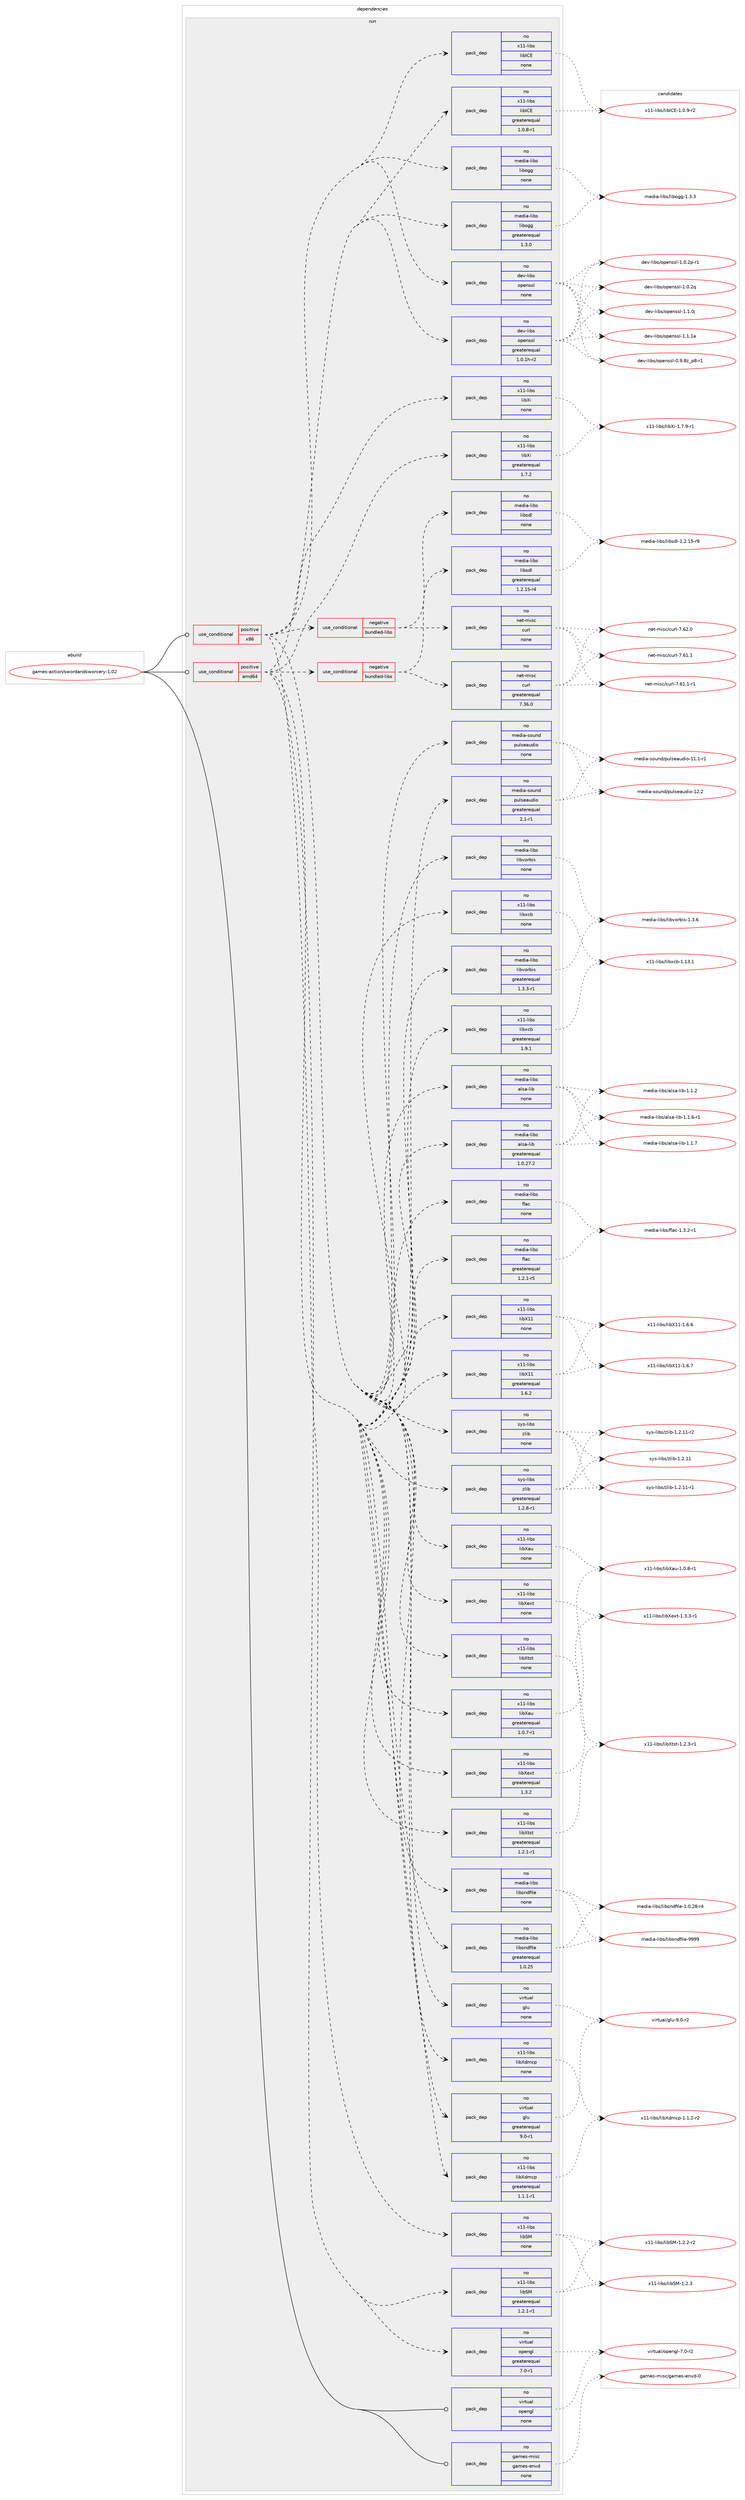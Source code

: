 digraph prolog {

# *************
# Graph options
# *************

newrank=true;
concentrate=true;
compound=true;
graph [rankdir=LR,fontname=Helvetica,fontsize=10,ranksep=1.5];#, ranksep=2.5, nodesep=0.2];
edge  [arrowhead=vee];
node  [fontname=Helvetica,fontsize=10];

# **********
# The ebuild
# **********

subgraph cluster_leftcol {
color=gray;
rank=same;
label=<<i>ebuild</i>>;
id [label="games-action/swordandsworcery-1.02", color=red, width=4, href="../games-action/swordandsworcery-1.02.svg"];
}

# ****************
# The dependencies
# ****************

subgraph cluster_midcol {
color=gray;
label=<<i>dependencies</i>>;
subgraph cluster_compile {
fillcolor="#eeeeee";
style=filled;
label=<<i>compile</i>>;
}
subgraph cluster_compileandrun {
fillcolor="#eeeeee";
style=filled;
label=<<i>compile and run</i>>;
}
subgraph cluster_run {
fillcolor="#eeeeee";
style=filled;
label=<<i>run</i>>;
subgraph cond370 {
dependency2863 [label=<<TABLE BORDER="0" CELLBORDER="1" CELLSPACING="0" CELLPADDING="4"><TR><TD ROWSPAN="3" CELLPADDING="10">use_conditional</TD></TR><TR><TD>positive</TD></TR><TR><TD>amd64</TD></TR></TABLE>>, shape=none, color=red];
subgraph pack2397 {
dependency2864 [label=<<TABLE BORDER="0" CELLBORDER="1" CELLSPACING="0" CELLPADDING="4" WIDTH="220"><TR><TD ROWSPAN="6" CELLPADDING="30">pack_dep</TD></TR><TR><TD WIDTH="110">no</TD></TR><TR><TD>dev-libs</TD></TR><TR><TD>openssl</TD></TR><TR><TD>greaterequal</TD></TR><TR><TD>1.0.1h-r2</TD></TR></TABLE>>, shape=none, color=blue];
}
dependency2863:e -> dependency2864:w [weight=20,style="dashed",arrowhead="vee"];
subgraph pack2398 {
dependency2865 [label=<<TABLE BORDER="0" CELLBORDER="1" CELLSPACING="0" CELLPADDING="4" WIDTH="220"><TR><TD ROWSPAN="6" CELLPADDING="30">pack_dep</TD></TR><TR><TD WIDTH="110">no</TD></TR><TR><TD>sys-libs</TD></TR><TR><TD>zlib</TD></TR><TR><TD>greaterequal</TD></TR><TR><TD>1.2.8-r1</TD></TR></TABLE>>, shape=none, color=blue];
}
dependency2863:e -> dependency2865:w [weight=20,style="dashed",arrowhead="vee"];
subgraph pack2399 {
dependency2866 [label=<<TABLE BORDER="0" CELLBORDER="1" CELLSPACING="0" CELLPADDING="4" WIDTH="220"><TR><TD ROWSPAN="6" CELLPADDING="30">pack_dep</TD></TR><TR><TD WIDTH="110">no</TD></TR><TR><TD>virtual</TD></TR><TR><TD>glu</TD></TR><TR><TD>greaterequal</TD></TR><TR><TD>9.0-r1</TD></TR></TABLE>>, shape=none, color=blue];
}
dependency2863:e -> dependency2866:w [weight=20,style="dashed",arrowhead="vee"];
subgraph pack2400 {
dependency2867 [label=<<TABLE BORDER="0" CELLBORDER="1" CELLSPACING="0" CELLPADDING="4" WIDTH="220"><TR><TD ROWSPAN="6" CELLPADDING="30">pack_dep</TD></TR><TR><TD WIDTH="110">no</TD></TR><TR><TD>virtual</TD></TR><TR><TD>opengl</TD></TR><TR><TD>greaterequal</TD></TR><TR><TD>7.0-r1</TD></TR></TABLE>>, shape=none, color=blue];
}
dependency2863:e -> dependency2867:w [weight=20,style="dashed",arrowhead="vee"];
subgraph pack2401 {
dependency2868 [label=<<TABLE BORDER="0" CELLBORDER="1" CELLSPACING="0" CELLPADDING="4" WIDTH="220"><TR><TD ROWSPAN="6" CELLPADDING="30">pack_dep</TD></TR><TR><TD WIDTH="110">no</TD></TR><TR><TD>media-libs</TD></TR><TR><TD>alsa-lib</TD></TR><TR><TD>greaterequal</TD></TR><TR><TD>1.0.27.2</TD></TR></TABLE>>, shape=none, color=blue];
}
dependency2863:e -> dependency2868:w [weight=20,style="dashed",arrowhead="vee"];
subgraph pack2402 {
dependency2869 [label=<<TABLE BORDER="0" CELLBORDER="1" CELLSPACING="0" CELLPADDING="4" WIDTH="220"><TR><TD ROWSPAN="6" CELLPADDING="30">pack_dep</TD></TR><TR><TD WIDTH="110">no</TD></TR><TR><TD>media-libs</TD></TR><TR><TD>flac</TD></TR><TR><TD>greaterequal</TD></TR><TR><TD>1.2.1-r5</TD></TR></TABLE>>, shape=none, color=blue];
}
dependency2863:e -> dependency2869:w [weight=20,style="dashed",arrowhead="vee"];
subgraph pack2403 {
dependency2870 [label=<<TABLE BORDER="0" CELLBORDER="1" CELLSPACING="0" CELLPADDING="4" WIDTH="220"><TR><TD ROWSPAN="6" CELLPADDING="30">pack_dep</TD></TR><TR><TD WIDTH="110">no</TD></TR><TR><TD>media-libs</TD></TR><TR><TD>libogg</TD></TR><TR><TD>greaterequal</TD></TR><TR><TD>1.3.0</TD></TR></TABLE>>, shape=none, color=blue];
}
dependency2863:e -> dependency2870:w [weight=20,style="dashed",arrowhead="vee"];
subgraph pack2404 {
dependency2871 [label=<<TABLE BORDER="0" CELLBORDER="1" CELLSPACING="0" CELLPADDING="4" WIDTH="220"><TR><TD ROWSPAN="6" CELLPADDING="30">pack_dep</TD></TR><TR><TD WIDTH="110">no</TD></TR><TR><TD>media-libs</TD></TR><TR><TD>libsndfile</TD></TR><TR><TD>greaterequal</TD></TR><TR><TD>1.0.25</TD></TR></TABLE>>, shape=none, color=blue];
}
dependency2863:e -> dependency2871:w [weight=20,style="dashed",arrowhead="vee"];
subgraph pack2405 {
dependency2872 [label=<<TABLE BORDER="0" CELLBORDER="1" CELLSPACING="0" CELLPADDING="4" WIDTH="220"><TR><TD ROWSPAN="6" CELLPADDING="30">pack_dep</TD></TR><TR><TD WIDTH="110">no</TD></TR><TR><TD>media-libs</TD></TR><TR><TD>libvorbis</TD></TR><TR><TD>greaterequal</TD></TR><TR><TD>1.3.3-r1</TD></TR></TABLE>>, shape=none, color=blue];
}
dependency2863:e -> dependency2872:w [weight=20,style="dashed",arrowhead="vee"];
subgraph pack2406 {
dependency2873 [label=<<TABLE BORDER="0" CELLBORDER="1" CELLSPACING="0" CELLPADDING="4" WIDTH="220"><TR><TD ROWSPAN="6" CELLPADDING="30">pack_dep</TD></TR><TR><TD WIDTH="110">no</TD></TR><TR><TD>media-sound</TD></TR><TR><TD>pulseaudio</TD></TR><TR><TD>greaterequal</TD></TR><TR><TD>2.1-r1</TD></TR></TABLE>>, shape=none, color=blue];
}
dependency2863:e -> dependency2873:w [weight=20,style="dashed",arrowhead="vee"];
subgraph pack2407 {
dependency2874 [label=<<TABLE BORDER="0" CELLBORDER="1" CELLSPACING="0" CELLPADDING="4" WIDTH="220"><TR><TD ROWSPAN="6" CELLPADDING="30">pack_dep</TD></TR><TR><TD WIDTH="110">no</TD></TR><TR><TD>x11-libs</TD></TR><TR><TD>libICE</TD></TR><TR><TD>greaterequal</TD></TR><TR><TD>1.0.8-r1</TD></TR></TABLE>>, shape=none, color=blue];
}
dependency2863:e -> dependency2874:w [weight=20,style="dashed",arrowhead="vee"];
subgraph pack2408 {
dependency2875 [label=<<TABLE BORDER="0" CELLBORDER="1" CELLSPACING="0" CELLPADDING="4" WIDTH="220"><TR><TD ROWSPAN="6" CELLPADDING="30">pack_dep</TD></TR><TR><TD WIDTH="110">no</TD></TR><TR><TD>x11-libs</TD></TR><TR><TD>libSM</TD></TR><TR><TD>greaterequal</TD></TR><TR><TD>1.2.1-r1</TD></TR></TABLE>>, shape=none, color=blue];
}
dependency2863:e -> dependency2875:w [weight=20,style="dashed",arrowhead="vee"];
subgraph pack2409 {
dependency2876 [label=<<TABLE BORDER="0" CELLBORDER="1" CELLSPACING="0" CELLPADDING="4" WIDTH="220"><TR><TD ROWSPAN="6" CELLPADDING="30">pack_dep</TD></TR><TR><TD WIDTH="110">no</TD></TR><TR><TD>x11-libs</TD></TR><TR><TD>libX11</TD></TR><TR><TD>greaterequal</TD></TR><TR><TD>1.6.2</TD></TR></TABLE>>, shape=none, color=blue];
}
dependency2863:e -> dependency2876:w [weight=20,style="dashed",arrowhead="vee"];
subgraph pack2410 {
dependency2877 [label=<<TABLE BORDER="0" CELLBORDER="1" CELLSPACING="0" CELLPADDING="4" WIDTH="220"><TR><TD ROWSPAN="6" CELLPADDING="30">pack_dep</TD></TR><TR><TD WIDTH="110">no</TD></TR><TR><TD>x11-libs</TD></TR><TR><TD>libXau</TD></TR><TR><TD>greaterequal</TD></TR><TR><TD>1.0.7-r1</TD></TR></TABLE>>, shape=none, color=blue];
}
dependency2863:e -> dependency2877:w [weight=20,style="dashed",arrowhead="vee"];
subgraph pack2411 {
dependency2878 [label=<<TABLE BORDER="0" CELLBORDER="1" CELLSPACING="0" CELLPADDING="4" WIDTH="220"><TR><TD ROWSPAN="6" CELLPADDING="30">pack_dep</TD></TR><TR><TD WIDTH="110">no</TD></TR><TR><TD>x11-libs</TD></TR><TR><TD>libxcb</TD></TR><TR><TD>greaterequal</TD></TR><TR><TD>1.9.1</TD></TR></TABLE>>, shape=none, color=blue];
}
dependency2863:e -> dependency2878:w [weight=20,style="dashed",arrowhead="vee"];
subgraph pack2412 {
dependency2879 [label=<<TABLE BORDER="0" CELLBORDER="1" CELLSPACING="0" CELLPADDING="4" WIDTH="220"><TR><TD ROWSPAN="6" CELLPADDING="30">pack_dep</TD></TR><TR><TD WIDTH="110">no</TD></TR><TR><TD>x11-libs</TD></TR><TR><TD>libXdmcp</TD></TR><TR><TD>greaterequal</TD></TR><TR><TD>1.1.1-r1</TD></TR></TABLE>>, shape=none, color=blue];
}
dependency2863:e -> dependency2879:w [weight=20,style="dashed",arrowhead="vee"];
subgraph pack2413 {
dependency2880 [label=<<TABLE BORDER="0" CELLBORDER="1" CELLSPACING="0" CELLPADDING="4" WIDTH="220"><TR><TD ROWSPAN="6" CELLPADDING="30">pack_dep</TD></TR><TR><TD WIDTH="110">no</TD></TR><TR><TD>x11-libs</TD></TR><TR><TD>libXext</TD></TR><TR><TD>greaterequal</TD></TR><TR><TD>1.3.2</TD></TR></TABLE>>, shape=none, color=blue];
}
dependency2863:e -> dependency2880:w [weight=20,style="dashed",arrowhead="vee"];
subgraph pack2414 {
dependency2881 [label=<<TABLE BORDER="0" CELLBORDER="1" CELLSPACING="0" CELLPADDING="4" WIDTH="220"><TR><TD ROWSPAN="6" CELLPADDING="30">pack_dep</TD></TR><TR><TD WIDTH="110">no</TD></TR><TR><TD>x11-libs</TD></TR><TR><TD>libXi</TD></TR><TR><TD>greaterequal</TD></TR><TR><TD>1.7.2</TD></TR></TABLE>>, shape=none, color=blue];
}
dependency2863:e -> dependency2881:w [weight=20,style="dashed",arrowhead="vee"];
subgraph pack2415 {
dependency2882 [label=<<TABLE BORDER="0" CELLBORDER="1" CELLSPACING="0" CELLPADDING="4" WIDTH="220"><TR><TD ROWSPAN="6" CELLPADDING="30">pack_dep</TD></TR><TR><TD WIDTH="110">no</TD></TR><TR><TD>x11-libs</TD></TR><TR><TD>libXtst</TD></TR><TR><TD>greaterequal</TD></TR><TR><TD>1.2.1-r1</TD></TR></TABLE>>, shape=none, color=blue];
}
dependency2863:e -> dependency2882:w [weight=20,style="dashed",arrowhead="vee"];
subgraph cond371 {
dependency2883 [label=<<TABLE BORDER="0" CELLBORDER="1" CELLSPACING="0" CELLPADDING="4"><TR><TD ROWSPAN="3" CELLPADDING="10">use_conditional</TD></TR><TR><TD>negative</TD></TR><TR><TD>bundled-libs</TD></TR></TABLE>>, shape=none, color=red];
subgraph pack2416 {
dependency2884 [label=<<TABLE BORDER="0" CELLBORDER="1" CELLSPACING="0" CELLPADDING="4" WIDTH="220"><TR><TD ROWSPAN="6" CELLPADDING="30">pack_dep</TD></TR><TR><TD WIDTH="110">no</TD></TR><TR><TD>net-misc</TD></TR><TR><TD>curl</TD></TR><TR><TD>greaterequal</TD></TR><TR><TD>7.36.0</TD></TR></TABLE>>, shape=none, color=blue];
}
dependency2883:e -> dependency2884:w [weight=20,style="dashed",arrowhead="vee"];
subgraph pack2417 {
dependency2885 [label=<<TABLE BORDER="0" CELLBORDER="1" CELLSPACING="0" CELLPADDING="4" WIDTH="220"><TR><TD ROWSPAN="6" CELLPADDING="30">pack_dep</TD></TR><TR><TD WIDTH="110">no</TD></TR><TR><TD>media-libs</TD></TR><TR><TD>libsdl</TD></TR><TR><TD>greaterequal</TD></TR><TR><TD>1.2.15-r4</TD></TR></TABLE>>, shape=none, color=blue];
}
dependency2883:e -> dependency2885:w [weight=20,style="dashed",arrowhead="vee"];
}
dependency2863:e -> dependency2883:w [weight=20,style="dashed",arrowhead="vee"];
}
id:e -> dependency2863:w [weight=20,style="solid",arrowhead="odot"];
subgraph cond372 {
dependency2886 [label=<<TABLE BORDER="0" CELLBORDER="1" CELLSPACING="0" CELLPADDING="4"><TR><TD ROWSPAN="3" CELLPADDING="10">use_conditional</TD></TR><TR><TD>positive</TD></TR><TR><TD>x86</TD></TR></TABLE>>, shape=none, color=red];
subgraph pack2418 {
dependency2887 [label=<<TABLE BORDER="0" CELLBORDER="1" CELLSPACING="0" CELLPADDING="4" WIDTH="220"><TR><TD ROWSPAN="6" CELLPADDING="30">pack_dep</TD></TR><TR><TD WIDTH="110">no</TD></TR><TR><TD>dev-libs</TD></TR><TR><TD>openssl</TD></TR><TR><TD>none</TD></TR><TR><TD></TD></TR></TABLE>>, shape=none, color=blue];
}
dependency2886:e -> dependency2887:w [weight=20,style="dashed",arrowhead="vee"];
subgraph pack2419 {
dependency2888 [label=<<TABLE BORDER="0" CELLBORDER="1" CELLSPACING="0" CELLPADDING="4" WIDTH="220"><TR><TD ROWSPAN="6" CELLPADDING="30">pack_dep</TD></TR><TR><TD WIDTH="110">no</TD></TR><TR><TD>media-libs</TD></TR><TR><TD>alsa-lib</TD></TR><TR><TD>none</TD></TR><TR><TD></TD></TR></TABLE>>, shape=none, color=blue];
}
dependency2886:e -> dependency2888:w [weight=20,style="dashed",arrowhead="vee"];
subgraph pack2420 {
dependency2889 [label=<<TABLE BORDER="0" CELLBORDER="1" CELLSPACING="0" CELLPADDING="4" WIDTH="220"><TR><TD ROWSPAN="6" CELLPADDING="30">pack_dep</TD></TR><TR><TD WIDTH="110">no</TD></TR><TR><TD>media-libs</TD></TR><TR><TD>flac</TD></TR><TR><TD>none</TD></TR><TR><TD></TD></TR></TABLE>>, shape=none, color=blue];
}
dependency2886:e -> dependency2889:w [weight=20,style="dashed",arrowhead="vee"];
subgraph pack2421 {
dependency2890 [label=<<TABLE BORDER="0" CELLBORDER="1" CELLSPACING="0" CELLPADDING="4" WIDTH="220"><TR><TD ROWSPAN="6" CELLPADDING="30">pack_dep</TD></TR><TR><TD WIDTH="110">no</TD></TR><TR><TD>media-libs</TD></TR><TR><TD>libogg</TD></TR><TR><TD>none</TD></TR><TR><TD></TD></TR></TABLE>>, shape=none, color=blue];
}
dependency2886:e -> dependency2890:w [weight=20,style="dashed",arrowhead="vee"];
subgraph pack2422 {
dependency2891 [label=<<TABLE BORDER="0" CELLBORDER="1" CELLSPACING="0" CELLPADDING="4" WIDTH="220"><TR><TD ROWSPAN="6" CELLPADDING="30">pack_dep</TD></TR><TR><TD WIDTH="110">no</TD></TR><TR><TD>media-libs</TD></TR><TR><TD>libsndfile</TD></TR><TR><TD>none</TD></TR><TR><TD></TD></TR></TABLE>>, shape=none, color=blue];
}
dependency2886:e -> dependency2891:w [weight=20,style="dashed",arrowhead="vee"];
subgraph pack2423 {
dependency2892 [label=<<TABLE BORDER="0" CELLBORDER="1" CELLSPACING="0" CELLPADDING="4" WIDTH="220"><TR><TD ROWSPAN="6" CELLPADDING="30">pack_dep</TD></TR><TR><TD WIDTH="110">no</TD></TR><TR><TD>media-libs</TD></TR><TR><TD>libvorbis</TD></TR><TR><TD>none</TD></TR><TR><TD></TD></TR></TABLE>>, shape=none, color=blue];
}
dependency2886:e -> dependency2892:w [weight=20,style="dashed",arrowhead="vee"];
subgraph pack2424 {
dependency2893 [label=<<TABLE BORDER="0" CELLBORDER="1" CELLSPACING="0" CELLPADDING="4" WIDTH="220"><TR><TD ROWSPAN="6" CELLPADDING="30">pack_dep</TD></TR><TR><TD WIDTH="110">no</TD></TR><TR><TD>media-sound</TD></TR><TR><TD>pulseaudio</TD></TR><TR><TD>none</TD></TR><TR><TD></TD></TR></TABLE>>, shape=none, color=blue];
}
dependency2886:e -> dependency2893:w [weight=20,style="dashed",arrowhead="vee"];
subgraph pack2425 {
dependency2894 [label=<<TABLE BORDER="0" CELLBORDER="1" CELLSPACING="0" CELLPADDING="4" WIDTH="220"><TR><TD ROWSPAN="6" CELLPADDING="30">pack_dep</TD></TR><TR><TD WIDTH="110">no</TD></TR><TR><TD>sys-libs</TD></TR><TR><TD>zlib</TD></TR><TR><TD>none</TD></TR><TR><TD></TD></TR></TABLE>>, shape=none, color=blue];
}
dependency2886:e -> dependency2894:w [weight=20,style="dashed",arrowhead="vee"];
subgraph pack2426 {
dependency2895 [label=<<TABLE BORDER="0" CELLBORDER="1" CELLSPACING="0" CELLPADDING="4" WIDTH="220"><TR><TD ROWSPAN="6" CELLPADDING="30">pack_dep</TD></TR><TR><TD WIDTH="110">no</TD></TR><TR><TD>virtual</TD></TR><TR><TD>glu</TD></TR><TR><TD>none</TD></TR><TR><TD></TD></TR></TABLE>>, shape=none, color=blue];
}
dependency2886:e -> dependency2895:w [weight=20,style="dashed",arrowhead="vee"];
subgraph pack2427 {
dependency2896 [label=<<TABLE BORDER="0" CELLBORDER="1" CELLSPACING="0" CELLPADDING="4" WIDTH="220"><TR><TD ROWSPAN="6" CELLPADDING="30">pack_dep</TD></TR><TR><TD WIDTH="110">no</TD></TR><TR><TD>x11-libs</TD></TR><TR><TD>libICE</TD></TR><TR><TD>none</TD></TR><TR><TD></TD></TR></TABLE>>, shape=none, color=blue];
}
dependency2886:e -> dependency2896:w [weight=20,style="dashed",arrowhead="vee"];
subgraph pack2428 {
dependency2897 [label=<<TABLE BORDER="0" CELLBORDER="1" CELLSPACING="0" CELLPADDING="4" WIDTH="220"><TR><TD ROWSPAN="6" CELLPADDING="30">pack_dep</TD></TR><TR><TD WIDTH="110">no</TD></TR><TR><TD>x11-libs</TD></TR><TR><TD>libSM</TD></TR><TR><TD>none</TD></TR><TR><TD></TD></TR></TABLE>>, shape=none, color=blue];
}
dependency2886:e -> dependency2897:w [weight=20,style="dashed",arrowhead="vee"];
subgraph pack2429 {
dependency2898 [label=<<TABLE BORDER="0" CELLBORDER="1" CELLSPACING="0" CELLPADDING="4" WIDTH="220"><TR><TD ROWSPAN="6" CELLPADDING="30">pack_dep</TD></TR><TR><TD WIDTH="110">no</TD></TR><TR><TD>x11-libs</TD></TR><TR><TD>libX11</TD></TR><TR><TD>none</TD></TR><TR><TD></TD></TR></TABLE>>, shape=none, color=blue];
}
dependency2886:e -> dependency2898:w [weight=20,style="dashed",arrowhead="vee"];
subgraph pack2430 {
dependency2899 [label=<<TABLE BORDER="0" CELLBORDER="1" CELLSPACING="0" CELLPADDING="4" WIDTH="220"><TR><TD ROWSPAN="6" CELLPADDING="30">pack_dep</TD></TR><TR><TD WIDTH="110">no</TD></TR><TR><TD>x11-libs</TD></TR><TR><TD>libXau</TD></TR><TR><TD>none</TD></TR><TR><TD></TD></TR></TABLE>>, shape=none, color=blue];
}
dependency2886:e -> dependency2899:w [weight=20,style="dashed",arrowhead="vee"];
subgraph pack2431 {
dependency2900 [label=<<TABLE BORDER="0" CELLBORDER="1" CELLSPACING="0" CELLPADDING="4" WIDTH="220"><TR><TD ROWSPAN="6" CELLPADDING="30">pack_dep</TD></TR><TR><TD WIDTH="110">no</TD></TR><TR><TD>x11-libs</TD></TR><TR><TD>libxcb</TD></TR><TR><TD>none</TD></TR><TR><TD></TD></TR></TABLE>>, shape=none, color=blue];
}
dependency2886:e -> dependency2900:w [weight=20,style="dashed",arrowhead="vee"];
subgraph pack2432 {
dependency2901 [label=<<TABLE BORDER="0" CELLBORDER="1" CELLSPACING="0" CELLPADDING="4" WIDTH="220"><TR><TD ROWSPAN="6" CELLPADDING="30">pack_dep</TD></TR><TR><TD WIDTH="110">no</TD></TR><TR><TD>x11-libs</TD></TR><TR><TD>libXdmcp</TD></TR><TR><TD>none</TD></TR><TR><TD></TD></TR></TABLE>>, shape=none, color=blue];
}
dependency2886:e -> dependency2901:w [weight=20,style="dashed",arrowhead="vee"];
subgraph pack2433 {
dependency2902 [label=<<TABLE BORDER="0" CELLBORDER="1" CELLSPACING="0" CELLPADDING="4" WIDTH="220"><TR><TD ROWSPAN="6" CELLPADDING="30">pack_dep</TD></TR><TR><TD WIDTH="110">no</TD></TR><TR><TD>x11-libs</TD></TR><TR><TD>libXext</TD></TR><TR><TD>none</TD></TR><TR><TD></TD></TR></TABLE>>, shape=none, color=blue];
}
dependency2886:e -> dependency2902:w [weight=20,style="dashed",arrowhead="vee"];
subgraph pack2434 {
dependency2903 [label=<<TABLE BORDER="0" CELLBORDER="1" CELLSPACING="0" CELLPADDING="4" WIDTH="220"><TR><TD ROWSPAN="6" CELLPADDING="30">pack_dep</TD></TR><TR><TD WIDTH="110">no</TD></TR><TR><TD>x11-libs</TD></TR><TR><TD>libXi</TD></TR><TR><TD>none</TD></TR><TR><TD></TD></TR></TABLE>>, shape=none, color=blue];
}
dependency2886:e -> dependency2903:w [weight=20,style="dashed",arrowhead="vee"];
subgraph pack2435 {
dependency2904 [label=<<TABLE BORDER="0" CELLBORDER="1" CELLSPACING="0" CELLPADDING="4" WIDTH="220"><TR><TD ROWSPAN="6" CELLPADDING="30">pack_dep</TD></TR><TR><TD WIDTH="110">no</TD></TR><TR><TD>x11-libs</TD></TR><TR><TD>libXtst</TD></TR><TR><TD>none</TD></TR><TR><TD></TD></TR></TABLE>>, shape=none, color=blue];
}
dependency2886:e -> dependency2904:w [weight=20,style="dashed",arrowhead="vee"];
subgraph cond373 {
dependency2905 [label=<<TABLE BORDER="0" CELLBORDER="1" CELLSPACING="0" CELLPADDING="4"><TR><TD ROWSPAN="3" CELLPADDING="10">use_conditional</TD></TR><TR><TD>negative</TD></TR><TR><TD>bundled-libs</TD></TR></TABLE>>, shape=none, color=red];
subgraph pack2436 {
dependency2906 [label=<<TABLE BORDER="0" CELLBORDER="1" CELLSPACING="0" CELLPADDING="4" WIDTH="220"><TR><TD ROWSPAN="6" CELLPADDING="30">pack_dep</TD></TR><TR><TD WIDTH="110">no</TD></TR><TR><TD>net-misc</TD></TR><TR><TD>curl</TD></TR><TR><TD>none</TD></TR><TR><TD></TD></TR></TABLE>>, shape=none, color=blue];
}
dependency2905:e -> dependency2906:w [weight=20,style="dashed",arrowhead="vee"];
subgraph pack2437 {
dependency2907 [label=<<TABLE BORDER="0" CELLBORDER="1" CELLSPACING="0" CELLPADDING="4" WIDTH="220"><TR><TD ROWSPAN="6" CELLPADDING="30">pack_dep</TD></TR><TR><TD WIDTH="110">no</TD></TR><TR><TD>media-libs</TD></TR><TR><TD>libsdl</TD></TR><TR><TD>none</TD></TR><TR><TD></TD></TR></TABLE>>, shape=none, color=blue];
}
dependency2905:e -> dependency2907:w [weight=20,style="dashed",arrowhead="vee"];
}
dependency2886:e -> dependency2905:w [weight=20,style="dashed",arrowhead="vee"];
}
id:e -> dependency2886:w [weight=20,style="solid",arrowhead="odot"];
subgraph pack2438 {
dependency2908 [label=<<TABLE BORDER="0" CELLBORDER="1" CELLSPACING="0" CELLPADDING="4" WIDTH="220"><TR><TD ROWSPAN="6" CELLPADDING="30">pack_dep</TD></TR><TR><TD WIDTH="110">no</TD></TR><TR><TD>games-misc</TD></TR><TR><TD>games-envd</TD></TR><TR><TD>none</TD></TR><TR><TD></TD></TR></TABLE>>, shape=none, color=blue];
}
id:e -> dependency2908:w [weight=20,style="solid",arrowhead="odot"];
subgraph pack2439 {
dependency2909 [label=<<TABLE BORDER="0" CELLBORDER="1" CELLSPACING="0" CELLPADDING="4" WIDTH="220"><TR><TD ROWSPAN="6" CELLPADDING="30">pack_dep</TD></TR><TR><TD WIDTH="110">no</TD></TR><TR><TD>virtual</TD></TR><TR><TD>opengl</TD></TR><TR><TD>none</TD></TR><TR><TD></TD></TR></TABLE>>, shape=none, color=blue];
}
id:e -> dependency2909:w [weight=20,style="solid",arrowhead="odot"];
}
}

# **************
# The candidates
# **************

subgraph cluster_choices {
rank=same;
color=gray;
label=<<i>candidates</i>>;

subgraph choice2397 {
color=black;
nodesep=1;
choice10010111845108105981154711111210111011511510845484657465612295112564511449 [label="dev-libs/openssl-0.9.8z_p8-r1", color=red, width=4,href="../dev-libs/openssl-0.9.8z_p8-r1.svg"];
choice1001011184510810598115471111121011101151151084549464846501124511449 [label="dev-libs/openssl-1.0.2p-r1", color=red, width=4,href="../dev-libs/openssl-1.0.2p-r1.svg"];
choice100101118451081059811547111112101110115115108454946484650113 [label="dev-libs/openssl-1.0.2q", color=red, width=4,href="../dev-libs/openssl-1.0.2q.svg"];
choice100101118451081059811547111112101110115115108454946494648106 [label="dev-libs/openssl-1.1.0j", color=red, width=4,href="../dev-libs/openssl-1.1.0j.svg"];
choice10010111845108105981154711111210111011511510845494649464997 [label="dev-libs/openssl-1.1.1a", color=red, width=4,href="../dev-libs/openssl-1.1.1a.svg"];
dependency2864:e -> choice10010111845108105981154711111210111011511510845484657465612295112564511449:w [style=dotted,weight="100"];
dependency2864:e -> choice1001011184510810598115471111121011101151151084549464846501124511449:w [style=dotted,weight="100"];
dependency2864:e -> choice100101118451081059811547111112101110115115108454946484650113:w [style=dotted,weight="100"];
dependency2864:e -> choice100101118451081059811547111112101110115115108454946494648106:w [style=dotted,weight="100"];
dependency2864:e -> choice10010111845108105981154711111210111011511510845494649464997:w [style=dotted,weight="100"];
}
subgraph choice2398 {
color=black;
nodesep=1;
choice1151211154510810598115471221081059845494650464949 [label="sys-libs/zlib-1.2.11", color=red, width=4,href="../sys-libs/zlib-1.2.11.svg"];
choice11512111545108105981154712210810598454946504649494511449 [label="sys-libs/zlib-1.2.11-r1", color=red, width=4,href="../sys-libs/zlib-1.2.11-r1.svg"];
choice11512111545108105981154712210810598454946504649494511450 [label="sys-libs/zlib-1.2.11-r2", color=red, width=4,href="../sys-libs/zlib-1.2.11-r2.svg"];
dependency2865:e -> choice1151211154510810598115471221081059845494650464949:w [style=dotted,weight="100"];
dependency2865:e -> choice11512111545108105981154712210810598454946504649494511449:w [style=dotted,weight="100"];
dependency2865:e -> choice11512111545108105981154712210810598454946504649494511450:w [style=dotted,weight="100"];
}
subgraph choice2399 {
color=black;
nodesep=1;
choice1181051141161179710847103108117455746484511450 [label="virtual/glu-9.0-r2", color=red, width=4,href="../virtual/glu-9.0-r2.svg"];
dependency2866:e -> choice1181051141161179710847103108117455746484511450:w [style=dotted,weight="100"];
}
subgraph choice2400 {
color=black;
nodesep=1;
choice1181051141161179710847111112101110103108455546484511450 [label="virtual/opengl-7.0-r2", color=red, width=4,href="../virtual/opengl-7.0-r2.svg"];
dependency2867:e -> choice1181051141161179710847111112101110103108455546484511450:w [style=dotted,weight="100"];
}
subgraph choice2401 {
color=black;
nodesep=1;
choice1091011001059745108105981154797108115974510810598454946494650 [label="media-libs/alsa-lib-1.1.2", color=red, width=4,href="../media-libs/alsa-lib-1.1.2.svg"];
choice10910110010597451081059811547971081159745108105984549464946544511449 [label="media-libs/alsa-lib-1.1.6-r1", color=red, width=4,href="../media-libs/alsa-lib-1.1.6-r1.svg"];
choice1091011001059745108105981154797108115974510810598454946494655 [label="media-libs/alsa-lib-1.1.7", color=red, width=4,href="../media-libs/alsa-lib-1.1.7.svg"];
dependency2868:e -> choice1091011001059745108105981154797108115974510810598454946494650:w [style=dotted,weight="100"];
dependency2868:e -> choice10910110010597451081059811547971081159745108105984549464946544511449:w [style=dotted,weight="100"];
dependency2868:e -> choice1091011001059745108105981154797108115974510810598454946494655:w [style=dotted,weight="100"];
}
subgraph choice2402 {
color=black;
nodesep=1;
choice1091011001059745108105981154710210897994549465146504511449 [label="media-libs/flac-1.3.2-r1", color=red, width=4,href="../media-libs/flac-1.3.2-r1.svg"];
dependency2869:e -> choice1091011001059745108105981154710210897994549465146504511449:w [style=dotted,weight="100"];
}
subgraph choice2403 {
color=black;
nodesep=1;
choice1091011001059745108105981154710810598111103103454946514651 [label="media-libs/libogg-1.3.3", color=red, width=4,href="../media-libs/libogg-1.3.3.svg"];
dependency2870:e -> choice1091011001059745108105981154710810598111103103454946514651:w [style=dotted,weight="100"];
}
subgraph choice2404 {
color=black;
nodesep=1;
choice1091011001059745108105981154710810598115110100102105108101454946484650564511452 [label="media-libs/libsndfile-1.0.28-r4", color=red, width=4,href="../media-libs/libsndfile-1.0.28-r4.svg"];
choice10910110010597451081059811547108105981151101001021051081014557575757 [label="media-libs/libsndfile-9999", color=red, width=4,href="../media-libs/libsndfile-9999.svg"];
dependency2871:e -> choice1091011001059745108105981154710810598115110100102105108101454946484650564511452:w [style=dotted,weight="100"];
dependency2871:e -> choice10910110010597451081059811547108105981151101001021051081014557575757:w [style=dotted,weight="100"];
}
subgraph choice2405 {
color=black;
nodesep=1;
choice109101100105974510810598115471081059811811111498105115454946514654 [label="media-libs/libvorbis-1.3.6", color=red, width=4,href="../media-libs/libvorbis-1.3.6.svg"];
dependency2872:e -> choice109101100105974510810598115471081059811811111498105115454946514654:w [style=dotted,weight="100"];
}
subgraph choice2406 {
color=black;
nodesep=1;
choice1091011001059745115111117110100471121171081151019711710010511145494946494511449 [label="media-sound/pulseaudio-11.1-r1", color=red, width=4,href="../media-sound/pulseaudio-11.1-r1.svg"];
choice109101100105974511511111711010047112117108115101971171001051114549504650 [label="media-sound/pulseaudio-12.2", color=red, width=4,href="../media-sound/pulseaudio-12.2.svg"];
dependency2873:e -> choice1091011001059745115111117110100471121171081151019711710010511145494946494511449:w [style=dotted,weight="100"];
dependency2873:e -> choice109101100105974511511111711010047112117108115101971171001051114549504650:w [style=dotted,weight="100"];
}
subgraph choice2407 {
color=black;
nodesep=1;
choice1204949451081059811547108105987367694549464846574511450 [label="x11-libs/libICE-1.0.9-r2", color=red, width=4,href="../x11-libs/libICE-1.0.9-r2.svg"];
dependency2874:e -> choice1204949451081059811547108105987367694549464846574511450:w [style=dotted,weight="100"];
}
subgraph choice2408 {
color=black;
nodesep=1;
choice12049494510810598115471081059883774549465046504511450 [label="x11-libs/libSM-1.2.2-r2", color=red, width=4,href="../x11-libs/libSM-1.2.2-r2.svg"];
choice1204949451081059811547108105988377454946504651 [label="x11-libs/libSM-1.2.3", color=red, width=4,href="../x11-libs/libSM-1.2.3.svg"];
dependency2875:e -> choice12049494510810598115471081059883774549465046504511450:w [style=dotted,weight="100"];
dependency2875:e -> choice1204949451081059811547108105988377454946504651:w [style=dotted,weight="100"];
}
subgraph choice2409 {
color=black;
nodesep=1;
choice120494945108105981154710810598884949454946544654 [label="x11-libs/libX11-1.6.6", color=red, width=4,href="../x11-libs/libX11-1.6.6.svg"];
choice120494945108105981154710810598884949454946544655 [label="x11-libs/libX11-1.6.7", color=red, width=4,href="../x11-libs/libX11-1.6.7.svg"];
dependency2876:e -> choice120494945108105981154710810598884949454946544654:w [style=dotted,weight="100"];
dependency2876:e -> choice120494945108105981154710810598884949454946544655:w [style=dotted,weight="100"];
}
subgraph choice2410 {
color=black;
nodesep=1;
choice12049494510810598115471081059888971174549464846564511449 [label="x11-libs/libXau-1.0.8-r1", color=red, width=4,href="../x11-libs/libXau-1.0.8-r1.svg"];
dependency2877:e -> choice12049494510810598115471081059888971174549464846564511449:w [style=dotted,weight="100"];
}
subgraph choice2411 {
color=black;
nodesep=1;
choice120494945108105981154710810598120999845494649514649 [label="x11-libs/libxcb-1.13.1", color=red, width=4,href="../x11-libs/libxcb-1.13.1.svg"];
dependency2878:e -> choice120494945108105981154710810598120999845494649514649:w [style=dotted,weight="100"];
}
subgraph choice2412 {
color=black;
nodesep=1;
choice12049494510810598115471081059888100109991124549464946504511450 [label="x11-libs/libXdmcp-1.1.2-r2", color=red, width=4,href="../x11-libs/libXdmcp-1.1.2-r2.svg"];
dependency2879:e -> choice12049494510810598115471081059888100109991124549464946504511450:w [style=dotted,weight="100"];
}
subgraph choice2413 {
color=black;
nodesep=1;
choice120494945108105981154710810598881011201164549465146514511449 [label="x11-libs/libXext-1.3.3-r1", color=red, width=4,href="../x11-libs/libXext-1.3.3-r1.svg"];
dependency2880:e -> choice120494945108105981154710810598881011201164549465146514511449:w [style=dotted,weight="100"];
}
subgraph choice2414 {
color=black;
nodesep=1;
choice120494945108105981154710810598881054549465546574511449 [label="x11-libs/libXi-1.7.9-r1", color=red, width=4,href="../x11-libs/libXi-1.7.9-r1.svg"];
dependency2881:e -> choice120494945108105981154710810598881054549465546574511449:w [style=dotted,weight="100"];
}
subgraph choice2415 {
color=black;
nodesep=1;
choice120494945108105981154710810598881161151164549465046514511449 [label="x11-libs/libXtst-1.2.3-r1", color=red, width=4,href="../x11-libs/libXtst-1.2.3-r1.svg"];
dependency2882:e -> choice120494945108105981154710810598881161151164549465046514511449:w [style=dotted,weight="100"];
}
subgraph choice2416 {
color=black;
nodesep=1;
choice1101011164510910511599479911711410845554654494649 [label="net-misc/curl-7.61.1", color=red, width=4,href="../net-misc/curl-7.61.1.svg"];
choice11010111645109105115994799117114108455546544946494511449 [label="net-misc/curl-7.61.1-r1", color=red, width=4,href="../net-misc/curl-7.61.1-r1.svg"];
choice1101011164510910511599479911711410845554654504648 [label="net-misc/curl-7.62.0", color=red, width=4,href="../net-misc/curl-7.62.0.svg"];
dependency2884:e -> choice1101011164510910511599479911711410845554654494649:w [style=dotted,weight="100"];
dependency2884:e -> choice11010111645109105115994799117114108455546544946494511449:w [style=dotted,weight="100"];
dependency2884:e -> choice1101011164510910511599479911711410845554654504648:w [style=dotted,weight="100"];
}
subgraph choice2417 {
color=black;
nodesep=1;
choice1091011001059745108105981154710810598115100108454946504649534511457 [label="media-libs/libsdl-1.2.15-r9", color=red, width=4,href="../media-libs/libsdl-1.2.15-r9.svg"];
dependency2885:e -> choice1091011001059745108105981154710810598115100108454946504649534511457:w [style=dotted,weight="100"];
}
subgraph choice2418 {
color=black;
nodesep=1;
choice10010111845108105981154711111210111011511510845484657465612295112564511449 [label="dev-libs/openssl-0.9.8z_p8-r1", color=red, width=4,href="../dev-libs/openssl-0.9.8z_p8-r1.svg"];
choice1001011184510810598115471111121011101151151084549464846501124511449 [label="dev-libs/openssl-1.0.2p-r1", color=red, width=4,href="../dev-libs/openssl-1.0.2p-r1.svg"];
choice100101118451081059811547111112101110115115108454946484650113 [label="dev-libs/openssl-1.0.2q", color=red, width=4,href="../dev-libs/openssl-1.0.2q.svg"];
choice100101118451081059811547111112101110115115108454946494648106 [label="dev-libs/openssl-1.1.0j", color=red, width=4,href="../dev-libs/openssl-1.1.0j.svg"];
choice10010111845108105981154711111210111011511510845494649464997 [label="dev-libs/openssl-1.1.1a", color=red, width=4,href="../dev-libs/openssl-1.1.1a.svg"];
dependency2887:e -> choice10010111845108105981154711111210111011511510845484657465612295112564511449:w [style=dotted,weight="100"];
dependency2887:e -> choice1001011184510810598115471111121011101151151084549464846501124511449:w [style=dotted,weight="100"];
dependency2887:e -> choice100101118451081059811547111112101110115115108454946484650113:w [style=dotted,weight="100"];
dependency2887:e -> choice100101118451081059811547111112101110115115108454946494648106:w [style=dotted,weight="100"];
dependency2887:e -> choice10010111845108105981154711111210111011511510845494649464997:w [style=dotted,weight="100"];
}
subgraph choice2419 {
color=black;
nodesep=1;
choice1091011001059745108105981154797108115974510810598454946494650 [label="media-libs/alsa-lib-1.1.2", color=red, width=4,href="../media-libs/alsa-lib-1.1.2.svg"];
choice10910110010597451081059811547971081159745108105984549464946544511449 [label="media-libs/alsa-lib-1.1.6-r1", color=red, width=4,href="../media-libs/alsa-lib-1.1.6-r1.svg"];
choice1091011001059745108105981154797108115974510810598454946494655 [label="media-libs/alsa-lib-1.1.7", color=red, width=4,href="../media-libs/alsa-lib-1.1.7.svg"];
dependency2888:e -> choice1091011001059745108105981154797108115974510810598454946494650:w [style=dotted,weight="100"];
dependency2888:e -> choice10910110010597451081059811547971081159745108105984549464946544511449:w [style=dotted,weight="100"];
dependency2888:e -> choice1091011001059745108105981154797108115974510810598454946494655:w [style=dotted,weight="100"];
}
subgraph choice2420 {
color=black;
nodesep=1;
choice1091011001059745108105981154710210897994549465146504511449 [label="media-libs/flac-1.3.2-r1", color=red, width=4,href="../media-libs/flac-1.3.2-r1.svg"];
dependency2889:e -> choice1091011001059745108105981154710210897994549465146504511449:w [style=dotted,weight="100"];
}
subgraph choice2421 {
color=black;
nodesep=1;
choice1091011001059745108105981154710810598111103103454946514651 [label="media-libs/libogg-1.3.3", color=red, width=4,href="../media-libs/libogg-1.3.3.svg"];
dependency2890:e -> choice1091011001059745108105981154710810598111103103454946514651:w [style=dotted,weight="100"];
}
subgraph choice2422 {
color=black;
nodesep=1;
choice1091011001059745108105981154710810598115110100102105108101454946484650564511452 [label="media-libs/libsndfile-1.0.28-r4", color=red, width=4,href="../media-libs/libsndfile-1.0.28-r4.svg"];
choice10910110010597451081059811547108105981151101001021051081014557575757 [label="media-libs/libsndfile-9999", color=red, width=4,href="../media-libs/libsndfile-9999.svg"];
dependency2891:e -> choice1091011001059745108105981154710810598115110100102105108101454946484650564511452:w [style=dotted,weight="100"];
dependency2891:e -> choice10910110010597451081059811547108105981151101001021051081014557575757:w [style=dotted,weight="100"];
}
subgraph choice2423 {
color=black;
nodesep=1;
choice109101100105974510810598115471081059811811111498105115454946514654 [label="media-libs/libvorbis-1.3.6", color=red, width=4,href="../media-libs/libvorbis-1.3.6.svg"];
dependency2892:e -> choice109101100105974510810598115471081059811811111498105115454946514654:w [style=dotted,weight="100"];
}
subgraph choice2424 {
color=black;
nodesep=1;
choice1091011001059745115111117110100471121171081151019711710010511145494946494511449 [label="media-sound/pulseaudio-11.1-r1", color=red, width=4,href="../media-sound/pulseaudio-11.1-r1.svg"];
choice109101100105974511511111711010047112117108115101971171001051114549504650 [label="media-sound/pulseaudio-12.2", color=red, width=4,href="../media-sound/pulseaudio-12.2.svg"];
dependency2893:e -> choice1091011001059745115111117110100471121171081151019711710010511145494946494511449:w [style=dotted,weight="100"];
dependency2893:e -> choice109101100105974511511111711010047112117108115101971171001051114549504650:w [style=dotted,weight="100"];
}
subgraph choice2425 {
color=black;
nodesep=1;
choice1151211154510810598115471221081059845494650464949 [label="sys-libs/zlib-1.2.11", color=red, width=4,href="../sys-libs/zlib-1.2.11.svg"];
choice11512111545108105981154712210810598454946504649494511449 [label="sys-libs/zlib-1.2.11-r1", color=red, width=4,href="../sys-libs/zlib-1.2.11-r1.svg"];
choice11512111545108105981154712210810598454946504649494511450 [label="sys-libs/zlib-1.2.11-r2", color=red, width=4,href="../sys-libs/zlib-1.2.11-r2.svg"];
dependency2894:e -> choice1151211154510810598115471221081059845494650464949:w [style=dotted,weight="100"];
dependency2894:e -> choice11512111545108105981154712210810598454946504649494511449:w [style=dotted,weight="100"];
dependency2894:e -> choice11512111545108105981154712210810598454946504649494511450:w [style=dotted,weight="100"];
}
subgraph choice2426 {
color=black;
nodesep=1;
choice1181051141161179710847103108117455746484511450 [label="virtual/glu-9.0-r2", color=red, width=4,href="../virtual/glu-9.0-r2.svg"];
dependency2895:e -> choice1181051141161179710847103108117455746484511450:w [style=dotted,weight="100"];
}
subgraph choice2427 {
color=black;
nodesep=1;
choice1204949451081059811547108105987367694549464846574511450 [label="x11-libs/libICE-1.0.9-r2", color=red, width=4,href="../x11-libs/libICE-1.0.9-r2.svg"];
dependency2896:e -> choice1204949451081059811547108105987367694549464846574511450:w [style=dotted,weight="100"];
}
subgraph choice2428 {
color=black;
nodesep=1;
choice12049494510810598115471081059883774549465046504511450 [label="x11-libs/libSM-1.2.2-r2", color=red, width=4,href="../x11-libs/libSM-1.2.2-r2.svg"];
choice1204949451081059811547108105988377454946504651 [label="x11-libs/libSM-1.2.3", color=red, width=4,href="../x11-libs/libSM-1.2.3.svg"];
dependency2897:e -> choice12049494510810598115471081059883774549465046504511450:w [style=dotted,weight="100"];
dependency2897:e -> choice1204949451081059811547108105988377454946504651:w [style=dotted,weight="100"];
}
subgraph choice2429 {
color=black;
nodesep=1;
choice120494945108105981154710810598884949454946544654 [label="x11-libs/libX11-1.6.6", color=red, width=4,href="../x11-libs/libX11-1.6.6.svg"];
choice120494945108105981154710810598884949454946544655 [label="x11-libs/libX11-1.6.7", color=red, width=4,href="../x11-libs/libX11-1.6.7.svg"];
dependency2898:e -> choice120494945108105981154710810598884949454946544654:w [style=dotted,weight="100"];
dependency2898:e -> choice120494945108105981154710810598884949454946544655:w [style=dotted,weight="100"];
}
subgraph choice2430 {
color=black;
nodesep=1;
choice12049494510810598115471081059888971174549464846564511449 [label="x11-libs/libXau-1.0.8-r1", color=red, width=4,href="../x11-libs/libXau-1.0.8-r1.svg"];
dependency2899:e -> choice12049494510810598115471081059888971174549464846564511449:w [style=dotted,weight="100"];
}
subgraph choice2431 {
color=black;
nodesep=1;
choice120494945108105981154710810598120999845494649514649 [label="x11-libs/libxcb-1.13.1", color=red, width=4,href="../x11-libs/libxcb-1.13.1.svg"];
dependency2900:e -> choice120494945108105981154710810598120999845494649514649:w [style=dotted,weight="100"];
}
subgraph choice2432 {
color=black;
nodesep=1;
choice12049494510810598115471081059888100109991124549464946504511450 [label="x11-libs/libXdmcp-1.1.2-r2", color=red, width=4,href="../x11-libs/libXdmcp-1.1.2-r2.svg"];
dependency2901:e -> choice12049494510810598115471081059888100109991124549464946504511450:w [style=dotted,weight="100"];
}
subgraph choice2433 {
color=black;
nodesep=1;
choice120494945108105981154710810598881011201164549465146514511449 [label="x11-libs/libXext-1.3.3-r1", color=red, width=4,href="../x11-libs/libXext-1.3.3-r1.svg"];
dependency2902:e -> choice120494945108105981154710810598881011201164549465146514511449:w [style=dotted,weight="100"];
}
subgraph choice2434 {
color=black;
nodesep=1;
choice120494945108105981154710810598881054549465546574511449 [label="x11-libs/libXi-1.7.9-r1", color=red, width=4,href="../x11-libs/libXi-1.7.9-r1.svg"];
dependency2903:e -> choice120494945108105981154710810598881054549465546574511449:w [style=dotted,weight="100"];
}
subgraph choice2435 {
color=black;
nodesep=1;
choice120494945108105981154710810598881161151164549465046514511449 [label="x11-libs/libXtst-1.2.3-r1", color=red, width=4,href="../x11-libs/libXtst-1.2.3-r1.svg"];
dependency2904:e -> choice120494945108105981154710810598881161151164549465046514511449:w [style=dotted,weight="100"];
}
subgraph choice2436 {
color=black;
nodesep=1;
choice1101011164510910511599479911711410845554654494649 [label="net-misc/curl-7.61.1", color=red, width=4,href="../net-misc/curl-7.61.1.svg"];
choice11010111645109105115994799117114108455546544946494511449 [label="net-misc/curl-7.61.1-r1", color=red, width=4,href="../net-misc/curl-7.61.1-r1.svg"];
choice1101011164510910511599479911711410845554654504648 [label="net-misc/curl-7.62.0", color=red, width=4,href="../net-misc/curl-7.62.0.svg"];
dependency2906:e -> choice1101011164510910511599479911711410845554654494649:w [style=dotted,weight="100"];
dependency2906:e -> choice11010111645109105115994799117114108455546544946494511449:w [style=dotted,weight="100"];
dependency2906:e -> choice1101011164510910511599479911711410845554654504648:w [style=dotted,weight="100"];
}
subgraph choice2437 {
color=black;
nodesep=1;
choice1091011001059745108105981154710810598115100108454946504649534511457 [label="media-libs/libsdl-1.2.15-r9", color=red, width=4,href="../media-libs/libsdl-1.2.15-r9.svg"];
dependency2907:e -> choice1091011001059745108105981154710810598115100108454946504649534511457:w [style=dotted,weight="100"];
}
subgraph choice2438 {
color=black;
nodesep=1;
choice1039710910111545109105115994710397109101115451011101181004548 [label="games-misc/games-envd-0", color=red, width=4,href="../games-misc/games-envd-0.svg"];
dependency2908:e -> choice1039710910111545109105115994710397109101115451011101181004548:w [style=dotted,weight="100"];
}
subgraph choice2439 {
color=black;
nodesep=1;
choice1181051141161179710847111112101110103108455546484511450 [label="virtual/opengl-7.0-r2", color=red, width=4,href="../virtual/opengl-7.0-r2.svg"];
dependency2909:e -> choice1181051141161179710847111112101110103108455546484511450:w [style=dotted,weight="100"];
}
}

}
